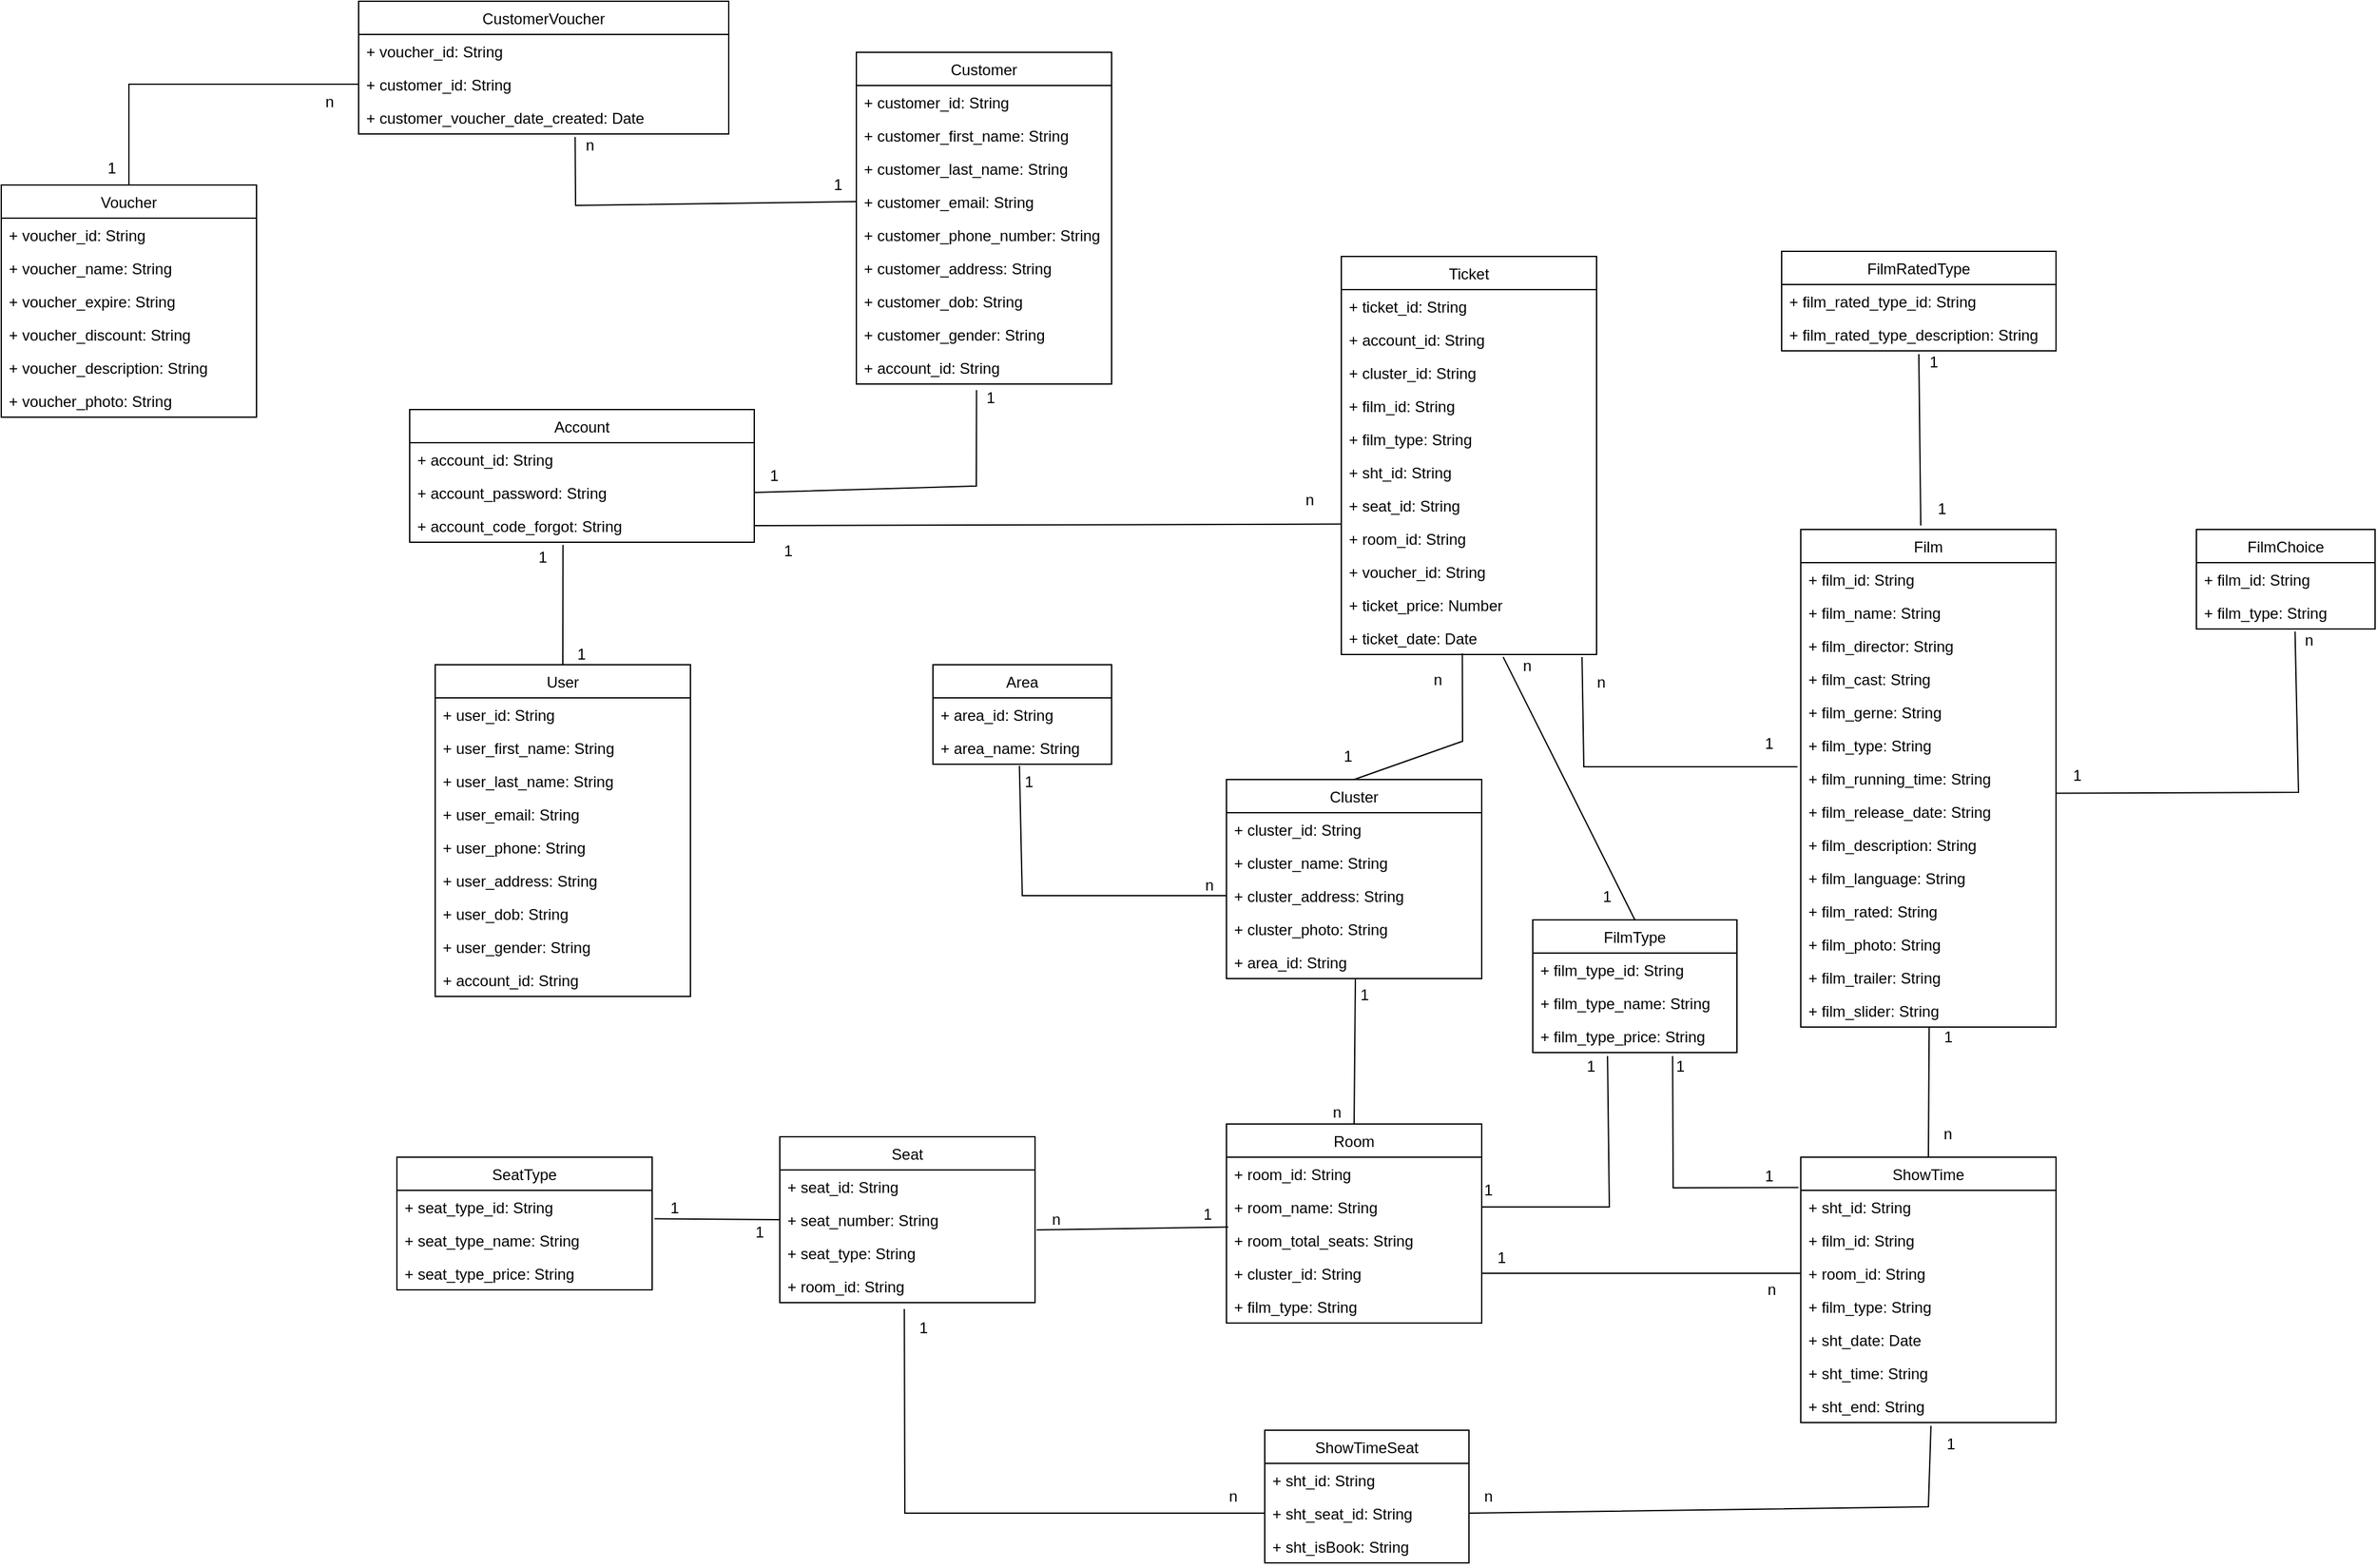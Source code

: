 <mxfile version="20.8.16" type="device"><diagram name="Page-1" id="2jisl6crabwNbOI_aRqQ"><mxGraphModel dx="2390" dy="1432" grid="1" gridSize="10" guides="1" tooltips="1" connect="1" arrows="1" fold="1" page="1" pageScale="1" pageWidth="850" pageHeight="1100" math="0" shadow="0"><root><mxCell id="0"/><mxCell id="1" parent="0"/><mxCell id="4QYPWQHi6c_N7egS9JCv-14" value="Account" style="swimlane;fontStyle=0;childLayout=stackLayout;horizontal=1;startSize=26;fillColor=none;horizontalStack=0;resizeParent=1;resizeParentMax=0;resizeLast=0;collapsible=1;marginBottom=0;" parent="1" vertex="1"><mxGeometry x="-660" y="220" width="270" height="104" as="geometry"/></mxCell><mxCell id="4QYPWQHi6c_N7egS9JCv-15" value="+ account_id: String" style="text;strokeColor=none;fillColor=none;align=left;verticalAlign=top;spacingLeft=4;spacingRight=4;overflow=hidden;rotatable=0;points=[[0,0.5],[1,0.5]];portConstraint=eastwest;" parent="4QYPWQHi6c_N7egS9JCv-14" vertex="1"><mxGeometry y="26" width="270" height="26" as="geometry"/></mxCell><mxCell id="4QYPWQHi6c_N7egS9JCv-16" value="+ account_password: String" style="text;strokeColor=none;fillColor=none;align=left;verticalAlign=top;spacingLeft=4;spacingRight=4;overflow=hidden;rotatable=0;points=[[0,0.5],[1,0.5]];portConstraint=eastwest;" parent="4QYPWQHi6c_N7egS9JCv-14" vertex="1"><mxGeometry y="52" width="270" height="26" as="geometry"/></mxCell><mxCell id="4QYPWQHi6c_N7egS9JCv-17" value="+ account_code_forgot: String" style="text;strokeColor=none;fillColor=none;align=left;verticalAlign=top;spacingLeft=4;spacingRight=4;overflow=hidden;rotatable=0;points=[[0,0.5],[1,0.5]];portConstraint=eastwest;" parent="4QYPWQHi6c_N7egS9JCv-14" vertex="1"><mxGeometry y="78" width="270" height="26" as="geometry"/></mxCell><mxCell id="4QYPWQHi6c_N7egS9JCv-19" value="Area" style="swimlane;fontStyle=0;childLayout=stackLayout;horizontal=1;startSize=26;fillColor=none;horizontalStack=0;resizeParent=1;resizeParentMax=0;resizeLast=0;collapsible=1;marginBottom=0;" parent="1" vertex="1"><mxGeometry x="-250" y="420" width="140" height="78" as="geometry"/></mxCell><mxCell id="4QYPWQHi6c_N7egS9JCv-20" value="+ area_id: String" style="text;strokeColor=none;fillColor=none;align=left;verticalAlign=top;spacingLeft=4;spacingRight=4;overflow=hidden;rotatable=0;points=[[0,0.5],[1,0.5]];portConstraint=eastwest;" parent="4QYPWQHi6c_N7egS9JCv-19" vertex="1"><mxGeometry y="26" width="140" height="26" as="geometry"/></mxCell><mxCell id="4QYPWQHi6c_N7egS9JCv-21" value="+ area_name: String" style="text;strokeColor=none;fillColor=none;align=left;verticalAlign=top;spacingLeft=4;spacingRight=4;overflow=hidden;rotatable=0;points=[[0,0.5],[1,0.5]];portConstraint=eastwest;" parent="4QYPWQHi6c_N7egS9JCv-19" vertex="1"><mxGeometry y="52" width="140" height="26" as="geometry"/></mxCell><mxCell id="4QYPWQHi6c_N7egS9JCv-23" value="Cluster" style="swimlane;fontStyle=0;childLayout=stackLayout;horizontal=1;startSize=26;fillColor=none;horizontalStack=0;resizeParent=1;resizeParentMax=0;resizeLast=0;collapsible=1;marginBottom=0;" parent="1" vertex="1"><mxGeometry x="-20" y="510" width="200" height="156" as="geometry"/></mxCell><mxCell id="4QYPWQHi6c_N7egS9JCv-24" value="+ cluster_id: String" style="text;strokeColor=none;fillColor=none;align=left;verticalAlign=top;spacingLeft=4;spacingRight=4;overflow=hidden;rotatable=0;points=[[0,0.5],[1,0.5]];portConstraint=eastwest;" parent="4QYPWQHi6c_N7egS9JCv-23" vertex="1"><mxGeometry y="26" width="200" height="26" as="geometry"/></mxCell><mxCell id="4QYPWQHi6c_N7egS9JCv-25" value="+ cluster_name: String" style="text;strokeColor=none;fillColor=none;align=left;verticalAlign=top;spacingLeft=4;spacingRight=4;overflow=hidden;rotatable=0;points=[[0,0.5],[1,0.5]];portConstraint=eastwest;" parent="4QYPWQHi6c_N7egS9JCv-23" vertex="1"><mxGeometry y="52" width="200" height="26" as="geometry"/></mxCell><mxCell id="4QYPWQHi6c_N7egS9JCv-26" value="+ cluster_address: String" style="text;strokeColor=none;fillColor=none;align=left;verticalAlign=top;spacingLeft=4;spacingRight=4;overflow=hidden;rotatable=0;points=[[0,0.5],[1,0.5]];portConstraint=eastwest;" parent="4QYPWQHi6c_N7egS9JCv-23" vertex="1"><mxGeometry y="78" width="200" height="26" as="geometry"/></mxCell><mxCell id="4QYPWQHi6c_N7egS9JCv-27" value="+ cluster_photo: String" style="text;strokeColor=none;fillColor=none;align=left;verticalAlign=top;spacingLeft=4;spacingRight=4;overflow=hidden;rotatable=0;points=[[0,0.5],[1,0.5]];portConstraint=eastwest;" parent="4QYPWQHi6c_N7egS9JCv-23" vertex="1"><mxGeometry y="104" width="200" height="26" as="geometry"/></mxCell><mxCell id="4QYPWQHi6c_N7egS9JCv-28" value="+ area_id: String" style="text;strokeColor=none;fillColor=none;align=left;verticalAlign=top;spacingLeft=4;spacingRight=4;overflow=hidden;rotatable=0;points=[[0,0.5],[1,0.5]];portConstraint=eastwest;" parent="4QYPWQHi6c_N7egS9JCv-23" vertex="1"><mxGeometry y="130" width="200" height="26" as="geometry"/></mxCell><mxCell id="4QYPWQHi6c_N7egS9JCv-29" value="" style="endArrow=none;html=1;rounded=0;exitX=0.484;exitY=1.046;exitDx=0;exitDy=0;exitPerimeter=0;entryX=0;entryY=0.5;entryDx=0;entryDy=0;" parent="1" source="4QYPWQHi6c_N7egS9JCv-21" target="4QYPWQHi6c_N7egS9JCv-26" edge="1"><mxGeometry relative="1" as="geometry"><mxPoint x="-200" y="570" as="sourcePoint"/><mxPoint x="-40" y="570" as="targetPoint"/><Array as="points"><mxPoint x="-180" y="601"/></Array></mxGeometry></mxCell><mxCell id="4QYPWQHi6c_N7egS9JCv-30" value="1" style="resizable=0;html=1;align=left;verticalAlign=bottom;" parent="4QYPWQHi6c_N7egS9JCv-29" connectable="0" vertex="1"><mxGeometry x="-1" relative="1" as="geometry"><mxPoint x="2" y="21" as="offset"/></mxGeometry></mxCell><mxCell id="4QYPWQHi6c_N7egS9JCv-31" value="n" style="resizable=0;html=1;align=right;verticalAlign=bottom;" parent="4QYPWQHi6c_N7egS9JCv-29" connectable="0" vertex="1"><mxGeometry x="1" relative="1" as="geometry"><mxPoint x="-10" as="offset"/></mxGeometry></mxCell><mxCell id="4QYPWQHi6c_N7egS9JCv-32" value="Customer" style="swimlane;fontStyle=0;childLayout=stackLayout;horizontal=1;startSize=26;fillColor=none;horizontalStack=0;resizeParent=1;resizeParentMax=0;resizeLast=0;collapsible=1;marginBottom=0;" parent="1" vertex="1"><mxGeometry x="-310" y="-60" width="200" height="260" as="geometry"/></mxCell><mxCell id="4QYPWQHi6c_N7egS9JCv-33" value="+ customer_id: String" style="text;strokeColor=none;fillColor=none;align=left;verticalAlign=top;spacingLeft=4;spacingRight=4;overflow=hidden;rotatable=0;points=[[0,0.5],[1,0.5]];portConstraint=eastwest;" parent="4QYPWQHi6c_N7egS9JCv-32" vertex="1"><mxGeometry y="26" width="200" height="26" as="geometry"/></mxCell><mxCell id="4QYPWQHi6c_N7egS9JCv-34" value="+ customer_first_name: String" style="text;strokeColor=none;fillColor=none;align=left;verticalAlign=top;spacingLeft=4;spacingRight=4;overflow=hidden;rotatable=0;points=[[0,0.5],[1,0.5]];portConstraint=eastwest;" parent="4QYPWQHi6c_N7egS9JCv-32" vertex="1"><mxGeometry y="52" width="200" height="26" as="geometry"/></mxCell><mxCell id="4QYPWQHi6c_N7egS9JCv-35" value="+ customer_last_name: String" style="text;strokeColor=none;fillColor=none;align=left;verticalAlign=top;spacingLeft=4;spacingRight=4;overflow=hidden;rotatable=0;points=[[0,0.5],[1,0.5]];portConstraint=eastwest;" parent="4QYPWQHi6c_N7egS9JCv-32" vertex="1"><mxGeometry y="78" width="200" height="26" as="geometry"/></mxCell><mxCell id="4QYPWQHi6c_N7egS9JCv-36" value="+ customer_email: String" style="text;strokeColor=none;fillColor=none;align=left;verticalAlign=top;spacingLeft=4;spacingRight=4;overflow=hidden;rotatable=0;points=[[0,0.5],[1,0.5]];portConstraint=eastwest;" parent="4QYPWQHi6c_N7egS9JCv-32" vertex="1"><mxGeometry y="104" width="200" height="26" as="geometry"/></mxCell><mxCell id="4QYPWQHi6c_N7egS9JCv-38" value="+ customer_phone_number: String" style="text;strokeColor=none;fillColor=none;align=left;verticalAlign=top;spacingLeft=4;spacingRight=4;overflow=hidden;rotatable=0;points=[[0,0.5],[1,0.5]];portConstraint=eastwest;" parent="4QYPWQHi6c_N7egS9JCv-32" vertex="1"><mxGeometry y="130" width="200" height="26" as="geometry"/></mxCell><mxCell id="4QYPWQHi6c_N7egS9JCv-37" value="+ customer_address: String" style="text;strokeColor=none;fillColor=none;align=left;verticalAlign=top;spacingLeft=4;spacingRight=4;overflow=hidden;rotatable=0;points=[[0,0.5],[1,0.5]];portConstraint=eastwest;" parent="4QYPWQHi6c_N7egS9JCv-32" vertex="1"><mxGeometry y="156" width="200" height="26" as="geometry"/></mxCell><mxCell id="4QYPWQHi6c_N7egS9JCv-40" value="+ customer_dob: String" style="text;strokeColor=none;fillColor=none;align=left;verticalAlign=top;spacingLeft=4;spacingRight=4;overflow=hidden;rotatable=0;points=[[0,0.5],[1,0.5]];portConstraint=eastwest;" parent="4QYPWQHi6c_N7egS9JCv-32" vertex="1"><mxGeometry y="182" width="200" height="26" as="geometry"/></mxCell><mxCell id="4QYPWQHi6c_N7egS9JCv-39" value="+ customer_gender: String" style="text;strokeColor=none;fillColor=none;align=left;verticalAlign=top;spacingLeft=4;spacingRight=4;overflow=hidden;rotatable=0;points=[[0,0.5],[1,0.5]];portConstraint=eastwest;" parent="4QYPWQHi6c_N7egS9JCv-32" vertex="1"><mxGeometry y="208" width="200" height="26" as="geometry"/></mxCell><mxCell id="4QYPWQHi6c_N7egS9JCv-41" value="+ account_id: String" style="text;strokeColor=none;fillColor=none;align=left;verticalAlign=top;spacingLeft=4;spacingRight=4;overflow=hidden;rotatable=0;points=[[0,0.5],[1,0.5]];portConstraint=eastwest;" parent="4QYPWQHi6c_N7egS9JCv-32" vertex="1"><mxGeometry y="234" width="200" height="26" as="geometry"/></mxCell><mxCell id="4QYPWQHi6c_N7egS9JCv-42" value="" style="endArrow=none;html=1;rounded=0;exitX=0.471;exitY=1.185;exitDx=0;exitDy=0;exitPerimeter=0;entryX=1;entryY=0.5;entryDx=0;entryDy=0;" parent="1" source="4QYPWQHi6c_N7egS9JCv-41" target="4QYPWQHi6c_N7egS9JCv-16" edge="1"><mxGeometry relative="1" as="geometry"><mxPoint x="-210" y="260" as="sourcePoint"/><mxPoint x="-390" y="280" as="targetPoint"/><Array as="points"><mxPoint x="-216" y="280"/></Array></mxGeometry></mxCell><mxCell id="4QYPWQHi6c_N7egS9JCv-43" value="1" style="resizable=0;html=1;align=left;verticalAlign=bottom;" parent="4QYPWQHi6c_N7egS9JCv-42" connectable="0" vertex="1"><mxGeometry x="-1" relative="1" as="geometry"><mxPoint x="6" y="15" as="offset"/></mxGeometry></mxCell><mxCell id="4QYPWQHi6c_N7egS9JCv-44" value="1" style="resizable=0;html=1;align=right;verticalAlign=bottom;" parent="4QYPWQHi6c_N7egS9JCv-42" connectable="0" vertex="1"><mxGeometry x="1" relative="1" as="geometry"><mxPoint x="20" y="-5" as="offset"/></mxGeometry></mxCell><mxCell id="4QYPWQHi6c_N7egS9JCv-45" value="CustomerVoucher" style="swimlane;fontStyle=0;childLayout=stackLayout;horizontal=1;startSize=26;fillColor=none;horizontalStack=0;resizeParent=1;resizeParentMax=0;resizeLast=0;collapsible=1;marginBottom=0;" parent="1" vertex="1"><mxGeometry x="-700" y="-100" width="290" height="104" as="geometry"/></mxCell><mxCell id="4QYPWQHi6c_N7egS9JCv-46" value="+ voucher_id: String" style="text;strokeColor=none;fillColor=none;align=left;verticalAlign=top;spacingLeft=4;spacingRight=4;overflow=hidden;rotatable=0;points=[[0,0.5],[1,0.5]];portConstraint=eastwest;" parent="4QYPWQHi6c_N7egS9JCv-45" vertex="1"><mxGeometry y="26" width="290" height="26" as="geometry"/></mxCell><mxCell id="4QYPWQHi6c_N7egS9JCv-47" value="+ customer_id: String" style="text;strokeColor=none;fillColor=none;align=left;verticalAlign=top;spacingLeft=4;spacingRight=4;overflow=hidden;rotatable=0;points=[[0,0.5],[1,0.5]];portConstraint=eastwest;" parent="4QYPWQHi6c_N7egS9JCv-45" vertex="1"><mxGeometry y="52" width="290" height="26" as="geometry"/></mxCell><mxCell id="4QYPWQHi6c_N7egS9JCv-48" value="+ customer_voucher_date_created: Date" style="text;strokeColor=none;fillColor=none;align=left;verticalAlign=top;spacingLeft=4;spacingRight=4;overflow=hidden;rotatable=0;points=[[0,0.5],[1,0.5]];portConstraint=eastwest;" parent="4QYPWQHi6c_N7egS9JCv-45" vertex="1"><mxGeometry y="78" width="290" height="26" as="geometry"/></mxCell><mxCell id="4QYPWQHi6c_N7egS9JCv-55" value="" style="endArrow=none;html=1;rounded=0;exitX=0.585;exitY=1.092;exitDx=0;exitDy=0;entryX=0;entryY=0.5;entryDx=0;entryDy=0;exitPerimeter=0;" parent="1" source="4QYPWQHi6c_N7egS9JCv-48" target="4QYPWQHi6c_N7egS9JCv-36" edge="1"><mxGeometry relative="1" as="geometry"><mxPoint x="-205.8" y="214.81" as="sourcePoint"/><mxPoint x="-30" y="285" as="targetPoint"/><Array as="points"><mxPoint x="-530" y="60"/></Array></mxGeometry></mxCell><mxCell id="4QYPWQHi6c_N7egS9JCv-56" value="n" style="resizable=0;html=1;align=left;verticalAlign=bottom;" parent="4QYPWQHi6c_N7egS9JCv-55" connectable="0" vertex="1"><mxGeometry x="-1" relative="1" as="geometry"><mxPoint x="6" y="15" as="offset"/></mxGeometry></mxCell><mxCell id="4QYPWQHi6c_N7egS9JCv-57" value="1" style="resizable=0;html=1;align=right;verticalAlign=bottom;" parent="4QYPWQHi6c_N7egS9JCv-55" connectable="0" vertex="1"><mxGeometry x="1" relative="1" as="geometry"><mxPoint x="-10" y="-5" as="offset"/></mxGeometry></mxCell><mxCell id="4QYPWQHi6c_N7egS9JCv-58" value="Film" style="swimlane;fontStyle=0;childLayout=stackLayout;horizontal=1;startSize=26;fillColor=none;horizontalStack=0;resizeParent=1;resizeParentMax=0;resizeLast=0;collapsible=1;marginBottom=0;" parent="1" vertex="1"><mxGeometry x="430" y="314" width="200" height="390" as="geometry"/></mxCell><mxCell id="4QYPWQHi6c_N7egS9JCv-59" value="+ film_id: String" style="text;strokeColor=none;fillColor=none;align=left;verticalAlign=top;spacingLeft=4;spacingRight=4;overflow=hidden;rotatable=0;points=[[0,0.5],[1,0.5]];portConstraint=eastwest;" parent="4QYPWQHi6c_N7egS9JCv-58" vertex="1"><mxGeometry y="26" width="200" height="26" as="geometry"/></mxCell><mxCell id="4QYPWQHi6c_N7egS9JCv-60" value="+ film_name: String" style="text;strokeColor=none;fillColor=none;align=left;verticalAlign=top;spacingLeft=4;spacingRight=4;overflow=hidden;rotatable=0;points=[[0,0.5],[1,0.5]];portConstraint=eastwest;" parent="4QYPWQHi6c_N7egS9JCv-58" vertex="1"><mxGeometry y="52" width="200" height="26" as="geometry"/></mxCell><mxCell id="4QYPWQHi6c_N7egS9JCv-61" value="+ film_director: String" style="text;strokeColor=none;fillColor=none;align=left;verticalAlign=top;spacingLeft=4;spacingRight=4;overflow=hidden;rotatable=0;points=[[0,0.5],[1,0.5]];portConstraint=eastwest;" parent="4QYPWQHi6c_N7egS9JCv-58" vertex="1"><mxGeometry y="78" width="200" height="26" as="geometry"/></mxCell><mxCell id="4QYPWQHi6c_N7egS9JCv-62" value="+ film_cast: String" style="text;strokeColor=none;fillColor=none;align=left;verticalAlign=top;spacingLeft=4;spacingRight=4;overflow=hidden;rotatable=0;points=[[0,0.5],[1,0.5]];portConstraint=eastwest;" parent="4QYPWQHi6c_N7egS9JCv-58" vertex="1"><mxGeometry y="104" width="200" height="26" as="geometry"/></mxCell><mxCell id="4QYPWQHi6c_N7egS9JCv-63" value="+ film_gerne: String" style="text;strokeColor=none;fillColor=none;align=left;verticalAlign=top;spacingLeft=4;spacingRight=4;overflow=hidden;rotatable=0;points=[[0,0.5],[1,0.5]];portConstraint=eastwest;" parent="4QYPWQHi6c_N7egS9JCv-58" vertex="1"><mxGeometry y="130" width="200" height="26" as="geometry"/></mxCell><mxCell id="4QYPWQHi6c_N7egS9JCv-64" value="+ film_type: String" style="text;strokeColor=none;fillColor=none;align=left;verticalAlign=top;spacingLeft=4;spacingRight=4;overflow=hidden;rotatable=0;points=[[0,0.5],[1,0.5]];portConstraint=eastwest;" parent="4QYPWQHi6c_N7egS9JCv-58" vertex="1"><mxGeometry y="156" width="200" height="26" as="geometry"/></mxCell><mxCell id="4QYPWQHi6c_N7egS9JCv-65" value="+ film_running_time: String" style="text;strokeColor=none;fillColor=none;align=left;verticalAlign=top;spacingLeft=4;spacingRight=4;overflow=hidden;rotatable=0;points=[[0,0.5],[1,0.5]];portConstraint=eastwest;" parent="4QYPWQHi6c_N7egS9JCv-58" vertex="1"><mxGeometry y="182" width="200" height="26" as="geometry"/></mxCell><mxCell id="4QYPWQHi6c_N7egS9JCv-66" value="+ film_release_date: String" style="text;strokeColor=none;fillColor=none;align=left;verticalAlign=top;spacingLeft=4;spacingRight=4;overflow=hidden;rotatable=0;points=[[0,0.5],[1,0.5]];portConstraint=eastwest;" parent="4QYPWQHi6c_N7egS9JCv-58" vertex="1"><mxGeometry y="208" width="200" height="26" as="geometry"/></mxCell><mxCell id="4QYPWQHi6c_N7egS9JCv-67" value="+ film_description: String" style="text;strokeColor=none;fillColor=none;align=left;verticalAlign=top;spacingLeft=4;spacingRight=4;overflow=hidden;rotatable=0;points=[[0,0.5],[1,0.5]];portConstraint=eastwest;" parent="4QYPWQHi6c_N7egS9JCv-58" vertex="1"><mxGeometry y="234" width="200" height="26" as="geometry"/></mxCell><mxCell id="4QYPWQHi6c_N7egS9JCv-68" value="+ film_language: String" style="text;strokeColor=none;fillColor=none;align=left;verticalAlign=top;spacingLeft=4;spacingRight=4;overflow=hidden;rotatable=0;points=[[0,0.5],[1,0.5]];portConstraint=eastwest;" parent="4QYPWQHi6c_N7egS9JCv-58" vertex="1"><mxGeometry y="260" width="200" height="26" as="geometry"/></mxCell><mxCell id="4QYPWQHi6c_N7egS9JCv-80" value="+ film_rated: String" style="text;strokeColor=none;fillColor=none;align=left;verticalAlign=top;spacingLeft=4;spacingRight=4;overflow=hidden;rotatable=0;points=[[0,0.5],[1,0.5]];portConstraint=eastwest;" parent="4QYPWQHi6c_N7egS9JCv-58" vertex="1"><mxGeometry y="286" width="200" height="26" as="geometry"/></mxCell><mxCell id="4QYPWQHi6c_N7egS9JCv-81" value="+ film_photo: String" style="text;strokeColor=none;fillColor=none;align=left;verticalAlign=top;spacingLeft=4;spacingRight=4;overflow=hidden;rotatable=0;points=[[0,0.5],[1,0.5]];portConstraint=eastwest;" parent="4QYPWQHi6c_N7egS9JCv-58" vertex="1"><mxGeometry y="312" width="200" height="26" as="geometry"/></mxCell><mxCell id="4QYPWQHi6c_N7egS9JCv-82" value="+ film_trailer: String" style="text;strokeColor=none;fillColor=none;align=left;verticalAlign=top;spacingLeft=4;spacingRight=4;overflow=hidden;rotatable=0;points=[[0,0.5],[1,0.5]];portConstraint=eastwest;" parent="4QYPWQHi6c_N7egS9JCv-58" vertex="1"><mxGeometry y="338" width="200" height="26" as="geometry"/></mxCell><mxCell id="4QYPWQHi6c_N7egS9JCv-83" value="+ film_slider: String" style="text;strokeColor=none;fillColor=none;align=left;verticalAlign=top;spacingLeft=4;spacingRight=4;overflow=hidden;rotatable=0;points=[[0,0.5],[1,0.5]];portConstraint=eastwest;" parent="4QYPWQHi6c_N7egS9JCv-58" vertex="1"><mxGeometry y="364" width="200" height="26" as="geometry"/></mxCell><mxCell id="4QYPWQHi6c_N7egS9JCv-84" value="FilmChoice" style="swimlane;fontStyle=0;childLayout=stackLayout;horizontal=1;startSize=26;fillColor=none;horizontalStack=0;resizeParent=1;resizeParentMax=0;resizeLast=0;collapsible=1;marginBottom=0;" parent="1" vertex="1"><mxGeometry x="740" y="314" width="140" height="78" as="geometry"/></mxCell><mxCell id="4QYPWQHi6c_N7egS9JCv-85" value="+ film_id: String" style="text;strokeColor=none;fillColor=none;align=left;verticalAlign=top;spacingLeft=4;spacingRight=4;overflow=hidden;rotatable=0;points=[[0,0.5],[1,0.5]];portConstraint=eastwest;" parent="4QYPWQHi6c_N7egS9JCv-84" vertex="1"><mxGeometry y="26" width="140" height="26" as="geometry"/></mxCell><mxCell id="4QYPWQHi6c_N7egS9JCv-86" value="+ film_type: String" style="text;strokeColor=none;fillColor=none;align=left;verticalAlign=top;spacingLeft=4;spacingRight=4;overflow=hidden;rotatable=0;points=[[0,0.5],[1,0.5]];portConstraint=eastwest;" parent="4QYPWQHi6c_N7egS9JCv-84" vertex="1"><mxGeometry y="52" width="140" height="26" as="geometry"/></mxCell><mxCell id="4QYPWQHi6c_N7egS9JCv-88" value="" style="endArrow=none;html=1;rounded=0;exitX=0.552;exitY=1.077;exitDx=0;exitDy=0;exitPerimeter=0;entryX=0.999;entryY=0.954;entryDx=0;entryDy=0;entryPerimeter=0;" parent="1" source="4QYPWQHi6c_N7egS9JCv-86" target="4QYPWQHi6c_N7egS9JCv-65" edge="1"><mxGeometry relative="1" as="geometry"><mxPoint x="-205.8" y="214.81" as="sourcePoint"/><mxPoint x="-30" y="285" as="targetPoint"/><Array as="points"><mxPoint x="820" y="520"/></Array></mxGeometry></mxCell><mxCell id="4QYPWQHi6c_N7egS9JCv-89" value="n" style="resizable=0;html=1;align=left;verticalAlign=bottom;" parent="4QYPWQHi6c_N7egS9JCv-88" connectable="0" vertex="1"><mxGeometry x="-1" relative="1" as="geometry"><mxPoint x="6" y="15" as="offset"/></mxGeometry></mxCell><mxCell id="4QYPWQHi6c_N7egS9JCv-90" value="1" style="resizable=0;html=1;align=right;verticalAlign=bottom;" parent="4QYPWQHi6c_N7egS9JCv-88" connectable="0" vertex="1"><mxGeometry x="1" relative="1" as="geometry"><mxPoint x="20" y="-5" as="offset"/></mxGeometry></mxCell><mxCell id="4QYPWQHi6c_N7egS9JCv-91" value="FilmType" style="swimlane;fontStyle=0;childLayout=stackLayout;horizontal=1;startSize=26;fillColor=none;horizontalStack=0;resizeParent=1;resizeParentMax=0;resizeLast=0;collapsible=1;marginBottom=0;" parent="1" vertex="1"><mxGeometry x="220" y="620" width="160" height="104" as="geometry"/></mxCell><mxCell id="4QYPWQHi6c_N7egS9JCv-92" value="+ film_type_id: String" style="text;strokeColor=none;fillColor=none;align=left;verticalAlign=top;spacingLeft=4;spacingRight=4;overflow=hidden;rotatable=0;points=[[0,0.5],[1,0.5]];portConstraint=eastwest;" parent="4QYPWQHi6c_N7egS9JCv-91" vertex="1"><mxGeometry y="26" width="160" height="26" as="geometry"/></mxCell><mxCell id="4QYPWQHi6c_N7egS9JCv-93" value="+ film_type_name: String" style="text;strokeColor=none;fillColor=none;align=left;verticalAlign=top;spacingLeft=4;spacingRight=4;overflow=hidden;rotatable=0;points=[[0,0.5],[1,0.5]];portConstraint=eastwest;" parent="4QYPWQHi6c_N7egS9JCv-91" vertex="1"><mxGeometry y="52" width="160" height="26" as="geometry"/></mxCell><mxCell id="4QYPWQHi6c_N7egS9JCv-94" value="+ film_type_price: String" style="text;strokeColor=none;fillColor=none;align=left;verticalAlign=top;spacingLeft=4;spacingRight=4;overflow=hidden;rotatable=0;points=[[0,0.5],[1,0.5]];portConstraint=eastwest;" parent="4QYPWQHi6c_N7egS9JCv-91" vertex="1"><mxGeometry y="78" width="160" height="26" as="geometry"/></mxCell><mxCell id="4QYPWQHi6c_N7egS9JCv-98" value="Room" style="swimlane;fontStyle=0;childLayout=stackLayout;horizontal=1;startSize=26;fillColor=none;horizontalStack=0;resizeParent=1;resizeParentMax=0;resizeLast=0;collapsible=1;marginBottom=0;" parent="1" vertex="1"><mxGeometry x="-20" y="780" width="200" height="156" as="geometry"/></mxCell><mxCell id="4QYPWQHi6c_N7egS9JCv-99" value="+ room_id: String" style="text;strokeColor=none;fillColor=none;align=left;verticalAlign=top;spacingLeft=4;spacingRight=4;overflow=hidden;rotatable=0;points=[[0,0.5],[1,0.5]];portConstraint=eastwest;" parent="4QYPWQHi6c_N7egS9JCv-98" vertex="1"><mxGeometry y="26" width="200" height="26" as="geometry"/></mxCell><mxCell id="4QYPWQHi6c_N7egS9JCv-100" value="+ room_name: String" style="text;strokeColor=none;fillColor=none;align=left;verticalAlign=top;spacingLeft=4;spacingRight=4;overflow=hidden;rotatable=0;points=[[0,0.5],[1,0.5]];portConstraint=eastwest;" parent="4QYPWQHi6c_N7egS9JCv-98" vertex="1"><mxGeometry y="52" width="200" height="26" as="geometry"/></mxCell><mxCell id="4QYPWQHi6c_N7egS9JCv-101" value="+ room_total_seats: String" style="text;strokeColor=none;fillColor=none;align=left;verticalAlign=top;spacingLeft=4;spacingRight=4;overflow=hidden;rotatable=0;points=[[0,0.5],[1,0.5]];portConstraint=eastwest;" parent="4QYPWQHi6c_N7egS9JCv-98" vertex="1"><mxGeometry y="78" width="200" height="26" as="geometry"/></mxCell><mxCell id="4QYPWQHi6c_N7egS9JCv-102" value="+ cluster_id: String" style="text;strokeColor=none;fillColor=none;align=left;verticalAlign=top;spacingLeft=4;spacingRight=4;overflow=hidden;rotatable=0;points=[[0,0.5],[1,0.5]];portConstraint=eastwest;" parent="4QYPWQHi6c_N7egS9JCv-98" vertex="1"><mxGeometry y="104" width="200" height="26" as="geometry"/></mxCell><mxCell id="4QYPWQHi6c_N7egS9JCv-103" value="+ film_type: String" style="text;strokeColor=none;fillColor=none;align=left;verticalAlign=top;spacingLeft=4;spacingRight=4;overflow=hidden;rotatable=0;points=[[0,0.5],[1,0.5]];portConstraint=eastwest;" parent="4QYPWQHi6c_N7egS9JCv-98" vertex="1"><mxGeometry y="130" width="200" height="26" as="geometry"/></mxCell><mxCell id="4QYPWQHi6c_N7egS9JCv-104" value="" style="endArrow=none;html=1;rounded=0;exitX=1;exitY=0.5;exitDx=0;exitDy=0;entryX=0.366;entryY=1.104;entryDx=0;entryDy=0;entryPerimeter=0;" parent="1" source="4QYPWQHi6c_N7egS9JCv-100" target="4QYPWQHi6c_N7egS9JCv-94" edge="1"><mxGeometry relative="1" as="geometry"><mxPoint x="-172.24" y="509.196" as="sourcePoint"/><mxPoint x="-10" y="611" as="targetPoint"/><Array as="points"><mxPoint x="280" y="845"/></Array></mxGeometry></mxCell><mxCell id="4QYPWQHi6c_N7egS9JCv-105" value="1" style="resizable=0;html=1;align=left;verticalAlign=bottom;" parent="4QYPWQHi6c_N7egS9JCv-104" connectable="0" vertex="1"><mxGeometry x="-1" relative="1" as="geometry"><mxPoint y="-5" as="offset"/></mxGeometry></mxCell><mxCell id="4QYPWQHi6c_N7egS9JCv-106" value="1" style="resizable=0;html=1;align=right;verticalAlign=bottom;" parent="4QYPWQHi6c_N7egS9JCv-104" connectable="0" vertex="1"><mxGeometry x="1" relative="1" as="geometry"><mxPoint x="-9" y="17" as="offset"/></mxGeometry></mxCell><mxCell id="4QYPWQHi6c_N7egS9JCv-107" value="" style="endArrow=none;html=1;rounded=0;exitX=0.505;exitY=1.015;exitDx=0;exitDy=0;entryX=0.5;entryY=0;entryDx=0;entryDy=0;exitPerimeter=0;" parent="1" source="4QYPWQHi6c_N7egS9JCv-28" target="4QYPWQHi6c_N7egS9JCv-98" edge="1"><mxGeometry relative="1" as="geometry"><mxPoint x="200" y="881" as="sourcePoint"/><mxPoint x="310" y="881" as="targetPoint"/><Array as="points"/></mxGeometry></mxCell><mxCell id="4QYPWQHi6c_N7egS9JCv-108" value="1" style="resizable=0;html=1;align=left;verticalAlign=bottom;" parent="4QYPWQHi6c_N7egS9JCv-107" connectable="0" vertex="1"><mxGeometry x="-1" relative="1" as="geometry"><mxPoint x="2" y="21" as="offset"/></mxGeometry></mxCell><mxCell id="4QYPWQHi6c_N7egS9JCv-109" value="n" style="resizable=0;html=1;align=right;verticalAlign=bottom;" parent="4QYPWQHi6c_N7egS9JCv-107" connectable="0" vertex="1"><mxGeometry x="1" relative="1" as="geometry"><mxPoint x="-10" as="offset"/></mxGeometry></mxCell><mxCell id="4QYPWQHi6c_N7egS9JCv-110" value="Seat" style="swimlane;fontStyle=0;childLayout=stackLayout;horizontal=1;startSize=26;fillColor=none;horizontalStack=0;resizeParent=1;resizeParentMax=0;resizeLast=0;collapsible=1;marginBottom=0;" parent="1" vertex="1"><mxGeometry x="-370" y="790" width="200" height="130" as="geometry"/></mxCell><mxCell id="4QYPWQHi6c_N7egS9JCv-111" value="+ seat_id: String" style="text;strokeColor=none;fillColor=none;align=left;verticalAlign=top;spacingLeft=4;spacingRight=4;overflow=hidden;rotatable=0;points=[[0,0.5],[1,0.5]];portConstraint=eastwest;" parent="4QYPWQHi6c_N7egS9JCv-110" vertex="1"><mxGeometry y="26" width="200" height="26" as="geometry"/></mxCell><mxCell id="4QYPWQHi6c_N7egS9JCv-112" value="+ seat_number: String" style="text;strokeColor=none;fillColor=none;align=left;verticalAlign=top;spacingLeft=4;spacingRight=4;overflow=hidden;rotatable=0;points=[[0,0.5],[1,0.5]];portConstraint=eastwest;" parent="4QYPWQHi6c_N7egS9JCv-110" vertex="1"><mxGeometry y="52" width="200" height="26" as="geometry"/></mxCell><mxCell id="4QYPWQHi6c_N7egS9JCv-113" value="+ seat_type: String" style="text;strokeColor=none;fillColor=none;align=left;verticalAlign=top;spacingLeft=4;spacingRight=4;overflow=hidden;rotatable=0;points=[[0,0.5],[1,0.5]];portConstraint=eastwest;" parent="4QYPWQHi6c_N7egS9JCv-110" vertex="1"><mxGeometry y="78" width="200" height="26" as="geometry"/></mxCell><mxCell id="4QYPWQHi6c_N7egS9JCv-114" value="+ room_id: String" style="text;strokeColor=none;fillColor=none;align=left;verticalAlign=top;spacingLeft=4;spacingRight=4;overflow=hidden;rotatable=0;points=[[0,0.5],[1,0.5]];portConstraint=eastwest;" parent="4QYPWQHi6c_N7egS9JCv-110" vertex="1"><mxGeometry y="104" width="200" height="26" as="geometry"/></mxCell><mxCell id="4QYPWQHi6c_N7egS9JCv-116" value="" style="endArrow=none;html=1;rounded=0;exitX=0.007;exitY=0.104;exitDx=0;exitDy=0;entryX=1.006;entryY=0.808;entryDx=0;entryDy=0;exitPerimeter=0;entryPerimeter=0;" parent="1" source="4QYPWQHi6c_N7egS9JCv-101" target="4QYPWQHi6c_N7egS9JCv-112" edge="1"><mxGeometry relative="1" as="geometry"><mxPoint x="190" y="881" as="sourcePoint"/><mxPoint x="310" y="881" as="targetPoint"/><Array as="points"/></mxGeometry></mxCell><mxCell id="4QYPWQHi6c_N7egS9JCv-117" value="1" style="resizable=0;html=1;align=left;verticalAlign=bottom;" parent="4QYPWQHi6c_N7egS9JCv-116" connectable="0" vertex="1"><mxGeometry x="-1" relative="1" as="geometry"><mxPoint x="-21" y="-1" as="offset"/></mxGeometry></mxCell><mxCell id="4QYPWQHi6c_N7egS9JCv-118" value="n" style="resizable=0;html=1;align=right;verticalAlign=bottom;" parent="4QYPWQHi6c_N7egS9JCv-116" connectable="0" vertex="1"><mxGeometry x="1" relative="1" as="geometry"><mxPoint x="19" as="offset"/></mxGeometry></mxCell><mxCell id="4QYPWQHi6c_N7egS9JCv-119" value="SeatType" style="swimlane;fontStyle=0;childLayout=stackLayout;horizontal=1;startSize=26;fillColor=none;horizontalStack=0;resizeParent=1;resizeParentMax=0;resizeLast=0;collapsible=1;marginBottom=0;" parent="1" vertex="1"><mxGeometry x="-670" y="806" width="200" height="104" as="geometry"/></mxCell><mxCell id="4QYPWQHi6c_N7egS9JCv-120" value="+ seat_type_id: String" style="text;strokeColor=none;fillColor=none;align=left;verticalAlign=top;spacingLeft=4;spacingRight=4;overflow=hidden;rotatable=0;points=[[0,0.5],[1,0.5]];portConstraint=eastwest;" parent="4QYPWQHi6c_N7egS9JCv-119" vertex="1"><mxGeometry y="26" width="200" height="26" as="geometry"/></mxCell><mxCell id="4QYPWQHi6c_N7egS9JCv-121" value="+ seat_type_name: String" style="text;strokeColor=none;fillColor=none;align=left;verticalAlign=top;spacingLeft=4;spacingRight=4;overflow=hidden;rotatable=0;points=[[0,0.5],[1,0.5]];portConstraint=eastwest;" parent="4QYPWQHi6c_N7egS9JCv-119" vertex="1"><mxGeometry y="52" width="200" height="26" as="geometry"/></mxCell><mxCell id="4QYPWQHi6c_N7egS9JCv-122" value="+ seat_type_price: String" style="text;strokeColor=none;fillColor=none;align=left;verticalAlign=top;spacingLeft=4;spacingRight=4;overflow=hidden;rotatable=0;points=[[0,0.5],[1,0.5]];portConstraint=eastwest;" parent="4QYPWQHi6c_N7egS9JCv-119" vertex="1"><mxGeometry y="78" width="200" height="26" as="geometry"/></mxCell><mxCell id="4QYPWQHi6c_N7egS9JCv-132" value="ShowTime" style="swimlane;fontStyle=0;childLayout=stackLayout;horizontal=1;startSize=26;fillColor=none;horizontalStack=0;resizeParent=1;resizeParentMax=0;resizeLast=0;collapsible=1;marginBottom=0;" parent="1" vertex="1"><mxGeometry x="430" y="806" width="200" height="208" as="geometry"/></mxCell><mxCell id="4QYPWQHi6c_N7egS9JCv-133" value="+ sht_id: String" style="text;strokeColor=none;fillColor=none;align=left;verticalAlign=top;spacingLeft=4;spacingRight=4;overflow=hidden;rotatable=0;points=[[0,0.5],[1,0.5]];portConstraint=eastwest;" parent="4QYPWQHi6c_N7egS9JCv-132" vertex="1"><mxGeometry y="26" width="200" height="26" as="geometry"/></mxCell><mxCell id="4QYPWQHi6c_N7egS9JCv-134" value="+ film_id: String" style="text;strokeColor=none;fillColor=none;align=left;verticalAlign=top;spacingLeft=4;spacingRight=4;overflow=hidden;rotatable=0;points=[[0,0.5],[1,0.5]];portConstraint=eastwest;" parent="4QYPWQHi6c_N7egS9JCv-132" vertex="1"><mxGeometry y="52" width="200" height="26" as="geometry"/></mxCell><mxCell id="4QYPWQHi6c_N7egS9JCv-135" value="+ room_id: String" style="text;strokeColor=none;fillColor=none;align=left;verticalAlign=top;spacingLeft=4;spacingRight=4;overflow=hidden;rotatable=0;points=[[0,0.5],[1,0.5]];portConstraint=eastwest;" parent="4QYPWQHi6c_N7egS9JCv-132" vertex="1"><mxGeometry y="78" width="200" height="26" as="geometry"/></mxCell><mxCell id="4QYPWQHi6c_N7egS9JCv-136" value="+ film_type: String" style="text;strokeColor=none;fillColor=none;align=left;verticalAlign=top;spacingLeft=4;spacingRight=4;overflow=hidden;rotatable=0;points=[[0,0.5],[1,0.5]];portConstraint=eastwest;" parent="4QYPWQHi6c_N7egS9JCv-132" vertex="1"><mxGeometry y="104" width="200" height="26" as="geometry"/></mxCell><mxCell id="4QYPWQHi6c_N7egS9JCv-137" value="+ sht_date: Date" style="text;strokeColor=none;fillColor=none;align=left;verticalAlign=top;spacingLeft=4;spacingRight=4;overflow=hidden;rotatable=0;points=[[0,0.5],[1,0.5]];portConstraint=eastwest;" parent="4QYPWQHi6c_N7egS9JCv-132" vertex="1"><mxGeometry y="130" width="200" height="26" as="geometry"/></mxCell><mxCell id="4QYPWQHi6c_N7egS9JCv-138" value="+ sht_time: String" style="text;strokeColor=none;fillColor=none;align=left;verticalAlign=top;spacingLeft=4;spacingRight=4;overflow=hidden;rotatable=0;points=[[0,0.5],[1,0.5]];portConstraint=eastwest;" parent="4QYPWQHi6c_N7egS9JCv-132" vertex="1"><mxGeometry y="156" width="200" height="26" as="geometry"/></mxCell><mxCell id="4QYPWQHi6c_N7egS9JCv-153" value="+ sht_end: String" style="text;strokeColor=none;fillColor=none;align=left;verticalAlign=top;spacingLeft=4;spacingRight=4;overflow=hidden;rotatable=0;points=[[0,0.5],[1,0.5]];portConstraint=eastwest;" parent="4QYPWQHi6c_N7egS9JCv-132" vertex="1"><mxGeometry y="182" width="200" height="26" as="geometry"/></mxCell><mxCell id="4QYPWQHi6c_N7egS9JCv-154" value="" style="endArrow=none;html=1;rounded=0;exitX=0;exitY=0.5;exitDx=0;exitDy=0;entryX=1;entryY=0.5;entryDx=0;entryDy=0;" parent="1" source="4QYPWQHi6c_N7egS9JCv-135" target="4QYPWQHi6c_N7egS9JCv-102" edge="1"><mxGeometry relative="1" as="geometry"><mxPoint x="91.0" y="676.39" as="sourcePoint"/><mxPoint x="90.0" y="790" as="targetPoint"/><Array as="points"/></mxGeometry></mxCell><mxCell id="4QYPWQHi6c_N7egS9JCv-155" value="n" style="resizable=0;html=1;align=left;verticalAlign=bottom;" parent="4QYPWQHi6c_N7egS9JCv-154" connectable="0" vertex="1"><mxGeometry x="-1" relative="1" as="geometry"><mxPoint x="-28" y="21" as="offset"/></mxGeometry></mxCell><mxCell id="4QYPWQHi6c_N7egS9JCv-156" value="1" style="resizable=0;html=1;align=right;verticalAlign=bottom;" parent="4QYPWQHi6c_N7egS9JCv-154" connectable="0" vertex="1"><mxGeometry x="1" relative="1" as="geometry"><mxPoint x="19" y="-4" as="offset"/></mxGeometry></mxCell><mxCell id="4QYPWQHi6c_N7egS9JCv-157" value="" style="endArrow=none;html=1;rounded=0;exitX=0.5;exitY=0;exitDx=0;exitDy=0;entryX=0.503;entryY=1.017;entryDx=0;entryDy=0;entryPerimeter=0;" parent="1" source="4QYPWQHi6c_N7egS9JCv-132" target="4QYPWQHi6c_N7egS9JCv-83" edge="1"><mxGeometry relative="1" as="geometry"><mxPoint x="377.6" y="873.564" as="sourcePoint"/><mxPoint x="190.8" y="873.564" as="targetPoint"/><Array as="points"/></mxGeometry></mxCell><mxCell id="4QYPWQHi6c_N7egS9JCv-158" value="n" style="resizable=0;html=1;align=left;verticalAlign=bottom;" parent="4QYPWQHi6c_N7egS9JCv-157" connectable="0" vertex="1"><mxGeometry x="-1" relative="1" as="geometry"><mxPoint x="10" y="-10" as="offset"/></mxGeometry></mxCell><mxCell id="4QYPWQHi6c_N7egS9JCv-159" value="1" style="resizable=0;html=1;align=right;verticalAlign=bottom;" parent="4QYPWQHi6c_N7egS9JCv-157" connectable="0" vertex="1"><mxGeometry x="1" relative="1" as="geometry"><mxPoint x="19" y="16" as="offset"/></mxGeometry></mxCell><mxCell id="4QYPWQHi6c_N7egS9JCv-160" value="" style="endArrow=none;html=1;rounded=0;exitX=-0.009;exitY=0.114;exitDx=0;exitDy=0;entryX=0.685;entryY=1.104;entryDx=0;entryDy=0;exitPerimeter=0;entryPerimeter=0;" parent="1" source="4QYPWQHi6c_N7egS9JCv-132" target="4QYPWQHi6c_N7egS9JCv-94" edge="1"><mxGeometry relative="1" as="geometry"><mxPoint x="88.6" y="947.326" as="sourcePoint"/><mxPoint x="90.0" y="1090" as="targetPoint"/><Array as="points"><mxPoint x="330" y="830"/></Array></mxGeometry></mxCell><mxCell id="4QYPWQHi6c_N7egS9JCv-161" value="1" style="resizable=0;html=1;align=left;verticalAlign=bottom;" parent="4QYPWQHi6c_N7egS9JCv-160" connectable="0" vertex="1"><mxGeometry x="-1" relative="1" as="geometry"><mxPoint x="-28" as="offset"/></mxGeometry></mxCell><mxCell id="4QYPWQHi6c_N7egS9JCv-162" value="1" style="resizable=0;html=1;align=right;verticalAlign=bottom;" parent="4QYPWQHi6c_N7egS9JCv-160" connectable="0" vertex="1"><mxGeometry x="1" relative="1" as="geometry"><mxPoint x="10" y="17" as="offset"/></mxGeometry></mxCell><mxCell id="4QYPWQHi6c_N7egS9JCv-129" value="" style="endArrow=none;html=1;rounded=0;exitX=0;exitY=0.5;exitDx=0;exitDy=0;entryX=1.009;entryY=-0.145;entryDx=0;entryDy=0;entryPerimeter=0;" parent="1" source="4QYPWQHi6c_N7egS9JCv-112" target="4QYPWQHi6c_N7egS9JCv-121" edge="1"><mxGeometry relative="1" as="geometry"><mxPoint x="-270.5" y="930.01" as="sourcePoint"/><mxPoint x="-270.5" y="996" as="targetPoint"/><Array as="points"/></mxGeometry></mxCell><mxCell id="4QYPWQHi6c_N7egS9JCv-130" value="1" style="resizable=0;html=1;align=left;verticalAlign=bottom;" parent="4QYPWQHi6c_N7egS9JCv-129" connectable="0" vertex="1"><mxGeometry x="-1" relative="1" as="geometry"><mxPoint x="-21" y="18" as="offset"/></mxGeometry></mxCell><mxCell id="4QYPWQHi6c_N7egS9JCv-131" value="1" style="resizable=0;html=1;align=right;verticalAlign=bottom;" parent="4QYPWQHi6c_N7egS9JCv-129" connectable="0" vertex="1"><mxGeometry x="1" relative="1" as="geometry"><mxPoint x="19" as="offset"/></mxGeometry></mxCell><mxCell id="4QYPWQHi6c_N7egS9JCv-163" value="ShowTimeSeat" style="swimlane;fontStyle=0;childLayout=stackLayout;horizontal=1;startSize=26;fillColor=none;horizontalStack=0;resizeParent=1;resizeParentMax=0;resizeLast=0;collapsible=1;marginBottom=0;" parent="1" vertex="1"><mxGeometry x="10" y="1020" width="160" height="104" as="geometry"/></mxCell><mxCell id="4QYPWQHi6c_N7egS9JCv-164" value="+ sht_id: String" style="text;strokeColor=none;fillColor=none;align=left;verticalAlign=top;spacingLeft=4;spacingRight=4;overflow=hidden;rotatable=0;points=[[0,0.5],[1,0.5]];portConstraint=eastwest;" parent="4QYPWQHi6c_N7egS9JCv-163" vertex="1"><mxGeometry y="26" width="160" height="26" as="geometry"/></mxCell><mxCell id="4QYPWQHi6c_N7egS9JCv-165" value="+ sht_seat_id: String" style="text;strokeColor=none;fillColor=none;align=left;verticalAlign=top;spacingLeft=4;spacingRight=4;overflow=hidden;rotatable=0;points=[[0,0.5],[1,0.5]];portConstraint=eastwest;" parent="4QYPWQHi6c_N7egS9JCv-163" vertex="1"><mxGeometry y="52" width="160" height="26" as="geometry"/></mxCell><mxCell id="4QYPWQHi6c_N7egS9JCv-166" value="+ sht_isBook: String" style="text;strokeColor=none;fillColor=none;align=left;verticalAlign=top;spacingLeft=4;spacingRight=4;overflow=hidden;rotatable=0;points=[[0,0.5],[1,0.5]];portConstraint=eastwest;" parent="4QYPWQHi6c_N7egS9JCv-163" vertex="1"><mxGeometry y="78" width="160" height="26" as="geometry"/></mxCell><mxCell id="4QYPWQHi6c_N7egS9JCv-168" value="Ticket" style="swimlane;fontStyle=0;childLayout=stackLayout;horizontal=1;startSize=26;fillColor=none;horizontalStack=0;resizeParent=1;resizeParentMax=0;resizeLast=0;collapsible=1;marginBottom=0;" parent="1" vertex="1"><mxGeometry x="70" y="100" width="200" height="312" as="geometry"/></mxCell><mxCell id="4QYPWQHi6c_N7egS9JCv-169" value="+ ticket_id: String" style="text;strokeColor=none;fillColor=none;align=left;verticalAlign=top;spacingLeft=4;spacingRight=4;overflow=hidden;rotatable=0;points=[[0,0.5],[1,0.5]];portConstraint=eastwest;" parent="4QYPWQHi6c_N7egS9JCv-168" vertex="1"><mxGeometry y="26" width="200" height="26" as="geometry"/></mxCell><mxCell id="4QYPWQHi6c_N7egS9JCv-170" value="+ account_id: String" style="text;strokeColor=none;fillColor=none;align=left;verticalAlign=top;spacingLeft=4;spacingRight=4;overflow=hidden;rotatable=0;points=[[0,0.5],[1,0.5]];portConstraint=eastwest;" parent="4QYPWQHi6c_N7egS9JCv-168" vertex="1"><mxGeometry y="52" width="200" height="26" as="geometry"/></mxCell><mxCell id="4QYPWQHi6c_N7egS9JCv-171" value="+ cluster_id: String" style="text;strokeColor=none;fillColor=none;align=left;verticalAlign=top;spacingLeft=4;spacingRight=4;overflow=hidden;rotatable=0;points=[[0,0.5],[1,0.5]];portConstraint=eastwest;" parent="4QYPWQHi6c_N7egS9JCv-168" vertex="1"><mxGeometry y="78" width="200" height="26" as="geometry"/></mxCell><mxCell id="4QYPWQHi6c_N7egS9JCv-172" value="+ film_id: String" style="text;strokeColor=none;fillColor=none;align=left;verticalAlign=top;spacingLeft=4;spacingRight=4;overflow=hidden;rotatable=0;points=[[0,0.5],[1,0.5]];portConstraint=eastwest;" parent="4QYPWQHi6c_N7egS9JCv-168" vertex="1"><mxGeometry y="104" width="200" height="26" as="geometry"/></mxCell><mxCell id="4QYPWQHi6c_N7egS9JCv-173" value="+ film_type: String" style="text;strokeColor=none;fillColor=none;align=left;verticalAlign=top;spacingLeft=4;spacingRight=4;overflow=hidden;rotatable=0;points=[[0,0.5],[1,0.5]];portConstraint=eastwest;" parent="4QYPWQHi6c_N7egS9JCv-168" vertex="1"><mxGeometry y="130" width="200" height="26" as="geometry"/></mxCell><mxCell id="4QYPWQHi6c_N7egS9JCv-174" value="+ sht_id: String" style="text;strokeColor=none;fillColor=none;align=left;verticalAlign=top;spacingLeft=4;spacingRight=4;overflow=hidden;rotatable=0;points=[[0,0.5],[1,0.5]];portConstraint=eastwest;" parent="4QYPWQHi6c_N7egS9JCv-168" vertex="1"><mxGeometry y="156" width="200" height="26" as="geometry"/></mxCell><mxCell id="4QYPWQHi6c_N7egS9JCv-175" value="+ seat_id: String" style="text;strokeColor=none;fillColor=none;align=left;verticalAlign=top;spacingLeft=4;spacingRight=4;overflow=hidden;rotatable=0;points=[[0,0.5],[1,0.5]];portConstraint=eastwest;" parent="4QYPWQHi6c_N7egS9JCv-168" vertex="1"><mxGeometry y="182" width="200" height="26" as="geometry"/></mxCell><mxCell id="4QYPWQHi6c_N7egS9JCv-176" value="+ room_id: String" style="text;strokeColor=none;fillColor=none;align=left;verticalAlign=top;spacingLeft=4;spacingRight=4;overflow=hidden;rotatable=0;points=[[0,0.5],[1,0.5]];portConstraint=eastwest;" parent="4QYPWQHi6c_N7egS9JCv-168" vertex="1"><mxGeometry y="208" width="200" height="26" as="geometry"/></mxCell><mxCell id="4QYPWQHi6c_N7egS9JCv-177" value="+ voucher_id: String" style="text;strokeColor=none;fillColor=none;align=left;verticalAlign=top;spacingLeft=4;spacingRight=4;overflow=hidden;rotatable=0;points=[[0,0.5],[1,0.5]];portConstraint=eastwest;" parent="4QYPWQHi6c_N7egS9JCv-168" vertex="1"><mxGeometry y="234" width="200" height="26" as="geometry"/></mxCell><mxCell id="4QYPWQHi6c_N7egS9JCv-178" value="+ ticket_price: Number" style="text;strokeColor=none;fillColor=none;align=left;verticalAlign=top;spacingLeft=4;spacingRight=4;overflow=hidden;rotatable=0;points=[[0,0.5],[1,0.5]];portConstraint=eastwest;" parent="4QYPWQHi6c_N7egS9JCv-168" vertex="1"><mxGeometry y="260" width="200" height="26" as="geometry"/></mxCell><mxCell id="4QYPWQHi6c_N7egS9JCv-190" value="+ ticket_date: Date" style="text;strokeColor=none;fillColor=none;align=left;verticalAlign=top;spacingLeft=4;spacingRight=4;overflow=hidden;rotatable=0;points=[[0,0.5],[1,0.5]];portConstraint=eastwest;" parent="4QYPWQHi6c_N7egS9JCv-168" vertex="1"><mxGeometry y="286" width="200" height="26" as="geometry"/></mxCell><mxCell id="4QYPWQHi6c_N7egS9JCv-191" value="" style="endArrow=none;html=1;rounded=0;exitX=-0.002;exitY=0.068;exitDx=0;exitDy=0;exitPerimeter=0;entryX=1;entryY=0.5;entryDx=0;entryDy=0;" parent="1" source="4QYPWQHi6c_N7egS9JCv-176" target="4QYPWQHi6c_N7egS9JCv-17" edge="1"><mxGeometry relative="1" as="geometry"><mxPoint x="-205.8" y="214.81" as="sourcePoint"/><mxPoint x="-380" y="295" as="targetPoint"/><Array as="points"/></mxGeometry></mxCell><mxCell id="4QYPWQHi6c_N7egS9JCv-192" value="n" style="resizable=0;html=1;align=left;verticalAlign=bottom;" parent="4QYPWQHi6c_N7egS9JCv-191" connectable="0" vertex="1"><mxGeometry x="-1" relative="1" as="geometry"><mxPoint x="-30" y="-10" as="offset"/></mxGeometry></mxCell><mxCell id="4QYPWQHi6c_N7egS9JCv-193" value="1" style="resizable=0;html=1;align=right;verticalAlign=bottom;" parent="4QYPWQHi6c_N7egS9JCv-191" connectable="0" vertex="1"><mxGeometry x="1" relative="1" as="geometry"><mxPoint x="30" y="29" as="offset"/></mxGeometry></mxCell><mxCell id="4QYPWQHi6c_N7egS9JCv-194" value="" style="endArrow=none;html=1;rounded=0;exitX=0.5;exitY=0;exitDx=0;exitDy=0;entryX=0.474;entryY=0.966;entryDx=0;entryDy=0;entryPerimeter=0;" parent="1" source="4QYPWQHi6c_N7egS9JCv-23" target="4QYPWQHi6c_N7egS9JCv-190" edge="1"><mxGeometry relative="1" as="geometry"><mxPoint x="-172.24" y="509.196" as="sourcePoint"/><mxPoint x="-10.0" y="611" as="targetPoint"/><Array as="points"><mxPoint x="165" y="480"/></Array></mxGeometry></mxCell><mxCell id="4QYPWQHi6c_N7egS9JCv-195" value="1" style="resizable=0;html=1;align=left;verticalAlign=bottom;" parent="4QYPWQHi6c_N7egS9JCv-194" connectable="0" vertex="1"><mxGeometry x="-1" relative="1" as="geometry"><mxPoint x="-10" y="-10" as="offset"/></mxGeometry></mxCell><mxCell id="4QYPWQHi6c_N7egS9JCv-196" value="n" style="resizable=0;html=1;align=right;verticalAlign=bottom;" parent="4QYPWQHi6c_N7egS9JCv-194" connectable="0" vertex="1"><mxGeometry x="1" relative="1" as="geometry"><mxPoint x="-15" y="29" as="offset"/></mxGeometry></mxCell><mxCell id="4QYPWQHi6c_N7egS9JCv-197" value="" style="endArrow=none;html=1;rounded=0;exitX=-0.013;exitY=0.154;exitDx=0;exitDy=0;entryX=0.943;entryY=1.075;entryDx=0;entryDy=0;entryPerimeter=0;exitPerimeter=0;" parent="1" source="4QYPWQHi6c_N7egS9JCv-65" target="4QYPWQHi6c_N7egS9JCv-190" edge="1"><mxGeometry relative="1" as="geometry"><mxPoint x="90.0" y="520" as="sourcePoint"/><mxPoint x="174.8" y="421.116" as="targetPoint"/><Array as="points"><mxPoint x="260" y="500"/></Array></mxGeometry></mxCell><mxCell id="4QYPWQHi6c_N7egS9JCv-198" value="1" style="resizable=0;html=1;align=left;verticalAlign=bottom;" parent="4QYPWQHi6c_N7egS9JCv-197" connectable="0" vertex="1"><mxGeometry x="-1" relative="1" as="geometry"><mxPoint x="-27" y="-10" as="offset"/></mxGeometry></mxCell><mxCell id="4QYPWQHi6c_N7egS9JCv-199" value="n" style="resizable=0;html=1;align=right;verticalAlign=bottom;" parent="4QYPWQHi6c_N7egS9JCv-197" connectable="0" vertex="1"><mxGeometry x="1" relative="1" as="geometry"><mxPoint x="19" y="29" as="offset"/></mxGeometry></mxCell><mxCell id="4QYPWQHi6c_N7egS9JCv-200" value="" style="endArrow=none;html=1;rounded=0;exitX=0.5;exitY=0;exitDx=0;exitDy=0;entryX=0.634;entryY=1.075;entryDx=0;entryDy=0;entryPerimeter=0;" parent="1" source="4QYPWQHi6c_N7egS9JCv-91" target="4QYPWQHi6c_N7egS9JCv-190" edge="1"><mxGeometry relative="1" as="geometry"><mxPoint x="437.4" y="510.004" as="sourcePoint"/><mxPoint x="268.6" y="423.95" as="targetPoint"/><Array as="points"><mxPoint x="250" y="520"/></Array></mxGeometry></mxCell><mxCell id="4QYPWQHi6c_N7egS9JCv-201" value="1" style="resizable=0;html=1;align=left;verticalAlign=bottom;" parent="4QYPWQHi6c_N7egS9JCv-200" connectable="0" vertex="1"><mxGeometry x="-1" relative="1" as="geometry"><mxPoint x="-27" y="-10" as="offset"/></mxGeometry></mxCell><mxCell id="4QYPWQHi6c_N7egS9JCv-202" value="n" style="resizable=0;html=1;align=right;verticalAlign=bottom;" parent="4QYPWQHi6c_N7egS9JCv-200" connectable="0" vertex="1"><mxGeometry x="1" relative="1" as="geometry"><mxPoint x="23" y="16" as="offset"/></mxGeometry></mxCell><mxCell id="4QYPWQHi6c_N7egS9JCv-203" value="User" style="swimlane;fontStyle=0;childLayout=stackLayout;horizontal=1;startSize=26;fillColor=none;horizontalStack=0;resizeParent=1;resizeParentMax=0;resizeLast=0;collapsible=1;marginBottom=0;" parent="1" vertex="1"><mxGeometry x="-640" y="420" width="200" height="260" as="geometry"/></mxCell><mxCell id="4QYPWQHi6c_N7egS9JCv-204" value="+ user_id: String" style="text;strokeColor=none;fillColor=none;align=left;verticalAlign=top;spacingLeft=4;spacingRight=4;overflow=hidden;rotatable=0;points=[[0,0.5],[1,0.5]];portConstraint=eastwest;" parent="4QYPWQHi6c_N7egS9JCv-203" vertex="1"><mxGeometry y="26" width="200" height="26" as="geometry"/></mxCell><mxCell id="4QYPWQHi6c_N7egS9JCv-205" value="+ user_first_name: String" style="text;strokeColor=none;fillColor=none;align=left;verticalAlign=top;spacingLeft=4;spacingRight=4;overflow=hidden;rotatable=0;points=[[0,0.5],[1,0.5]];portConstraint=eastwest;" parent="4QYPWQHi6c_N7egS9JCv-203" vertex="1"><mxGeometry y="52" width="200" height="26" as="geometry"/></mxCell><mxCell id="4QYPWQHi6c_N7egS9JCv-206" value="+ user_last_name: String" style="text;strokeColor=none;fillColor=none;align=left;verticalAlign=top;spacingLeft=4;spacingRight=4;overflow=hidden;rotatable=0;points=[[0,0.5],[1,0.5]];portConstraint=eastwest;" parent="4QYPWQHi6c_N7egS9JCv-203" vertex="1"><mxGeometry y="78" width="200" height="26" as="geometry"/></mxCell><mxCell id="4QYPWQHi6c_N7egS9JCv-207" value="+ user_email: String" style="text;strokeColor=none;fillColor=none;align=left;verticalAlign=top;spacingLeft=4;spacingRight=4;overflow=hidden;rotatable=0;points=[[0,0.5],[1,0.5]];portConstraint=eastwest;" parent="4QYPWQHi6c_N7egS9JCv-203" vertex="1"><mxGeometry y="104" width="200" height="26" as="geometry"/></mxCell><mxCell id="4QYPWQHi6c_N7egS9JCv-208" value="+ user_phone: String" style="text;strokeColor=none;fillColor=none;align=left;verticalAlign=top;spacingLeft=4;spacingRight=4;overflow=hidden;rotatable=0;points=[[0,0.5],[1,0.5]];portConstraint=eastwest;" parent="4QYPWQHi6c_N7egS9JCv-203" vertex="1"><mxGeometry y="130" width="200" height="26" as="geometry"/></mxCell><mxCell id="4QYPWQHi6c_N7egS9JCv-209" value="+ user_address: String" style="text;strokeColor=none;fillColor=none;align=left;verticalAlign=top;spacingLeft=4;spacingRight=4;overflow=hidden;rotatable=0;points=[[0,0.5],[1,0.5]];portConstraint=eastwest;" parent="4QYPWQHi6c_N7egS9JCv-203" vertex="1"><mxGeometry y="156" width="200" height="26" as="geometry"/></mxCell><mxCell id="4QYPWQHi6c_N7egS9JCv-210" value="+ user_dob: String" style="text;strokeColor=none;fillColor=none;align=left;verticalAlign=top;spacingLeft=4;spacingRight=4;overflow=hidden;rotatable=0;points=[[0,0.5],[1,0.5]];portConstraint=eastwest;" parent="4QYPWQHi6c_N7egS9JCv-203" vertex="1"><mxGeometry y="182" width="200" height="26" as="geometry"/></mxCell><mxCell id="4QYPWQHi6c_N7egS9JCv-211" value="+ user_gender: String" style="text;strokeColor=none;fillColor=none;align=left;verticalAlign=top;spacingLeft=4;spacingRight=4;overflow=hidden;rotatable=0;points=[[0,0.5],[1,0.5]];portConstraint=eastwest;" parent="4QYPWQHi6c_N7egS9JCv-203" vertex="1"><mxGeometry y="208" width="200" height="26" as="geometry"/></mxCell><mxCell id="4QYPWQHi6c_N7egS9JCv-212" value="+ account_id: String" style="text;strokeColor=none;fillColor=none;align=left;verticalAlign=top;spacingLeft=4;spacingRight=4;overflow=hidden;rotatable=0;points=[[0,0.5],[1,0.5]];portConstraint=eastwest;" parent="4QYPWQHi6c_N7egS9JCv-203" vertex="1"><mxGeometry y="234" width="200" height="26" as="geometry"/></mxCell><mxCell id="4QYPWQHi6c_N7egS9JCv-223" value="" style="endArrow=none;html=1;rounded=0;exitX=0.445;exitY=1.082;exitDx=0;exitDy=0;entryX=0.5;entryY=0;entryDx=0;entryDy=0;exitPerimeter=0;" parent="1" source="4QYPWQHi6c_N7egS9JCv-17" target="4QYPWQHi6c_N7egS9JCv-203" edge="1"><mxGeometry relative="1" as="geometry"><mxPoint x="-360" y="865" as="sourcePoint"/><mxPoint x="-458.2" y="864.23" as="targetPoint"/><Array as="points"/></mxGeometry></mxCell><mxCell id="4QYPWQHi6c_N7egS9JCv-224" value="1" style="resizable=0;html=1;align=left;verticalAlign=bottom;" parent="4QYPWQHi6c_N7egS9JCv-223" connectable="0" vertex="1"><mxGeometry x="-1" relative="1" as="geometry"><mxPoint x="-21" y="18" as="offset"/></mxGeometry></mxCell><mxCell id="4QYPWQHi6c_N7egS9JCv-225" value="1" style="resizable=0;html=1;align=right;verticalAlign=bottom;" parent="4QYPWQHi6c_N7egS9JCv-223" connectable="0" vertex="1"><mxGeometry x="1" relative="1" as="geometry"><mxPoint x="19" as="offset"/></mxGeometry></mxCell><mxCell id="4QYPWQHi6c_N7egS9JCv-226" value="Voucher" style="swimlane;fontStyle=0;childLayout=stackLayout;horizontal=1;startSize=26;fillColor=none;horizontalStack=0;resizeParent=1;resizeParentMax=0;resizeLast=0;collapsible=1;marginBottom=0;" parent="1" vertex="1"><mxGeometry x="-980" y="44" width="200" height="182" as="geometry"/></mxCell><mxCell id="4QYPWQHi6c_N7egS9JCv-227" value="+ voucher_id: String" style="text;strokeColor=none;fillColor=none;align=left;verticalAlign=top;spacingLeft=4;spacingRight=4;overflow=hidden;rotatable=0;points=[[0,0.5],[1,0.5]];portConstraint=eastwest;" parent="4QYPWQHi6c_N7egS9JCv-226" vertex="1"><mxGeometry y="26" width="200" height="26" as="geometry"/></mxCell><mxCell id="4QYPWQHi6c_N7egS9JCv-228" value="+ voucher_name: String" style="text;strokeColor=none;fillColor=none;align=left;verticalAlign=top;spacingLeft=4;spacingRight=4;overflow=hidden;rotatable=0;points=[[0,0.5],[1,0.5]];portConstraint=eastwest;" parent="4QYPWQHi6c_N7egS9JCv-226" vertex="1"><mxGeometry y="52" width="200" height="26" as="geometry"/></mxCell><mxCell id="4QYPWQHi6c_N7egS9JCv-229" value="+ voucher_expire: String" style="text;strokeColor=none;fillColor=none;align=left;verticalAlign=top;spacingLeft=4;spacingRight=4;overflow=hidden;rotatable=0;points=[[0,0.5],[1,0.5]];portConstraint=eastwest;" parent="4QYPWQHi6c_N7egS9JCv-226" vertex="1"><mxGeometry y="78" width="200" height="26" as="geometry"/></mxCell><mxCell id="4QYPWQHi6c_N7egS9JCv-230" value="+ voucher_discount: String" style="text;strokeColor=none;fillColor=none;align=left;verticalAlign=top;spacingLeft=4;spacingRight=4;overflow=hidden;rotatable=0;points=[[0,0.5],[1,0.5]];portConstraint=eastwest;" parent="4QYPWQHi6c_N7egS9JCv-226" vertex="1"><mxGeometry y="104" width="200" height="26" as="geometry"/></mxCell><mxCell id="4QYPWQHi6c_N7egS9JCv-231" value="+ voucher_description: String" style="text;strokeColor=none;fillColor=none;align=left;verticalAlign=top;spacingLeft=4;spacingRight=4;overflow=hidden;rotatable=0;points=[[0,0.5],[1,0.5]];portConstraint=eastwest;" parent="4QYPWQHi6c_N7egS9JCv-226" vertex="1"><mxGeometry y="130" width="200" height="26" as="geometry"/></mxCell><mxCell id="4QYPWQHi6c_N7egS9JCv-232" value="+ voucher_photo: String" style="text;strokeColor=none;fillColor=none;align=left;verticalAlign=top;spacingLeft=4;spacingRight=4;overflow=hidden;rotatable=0;points=[[0,0.5],[1,0.5]];portConstraint=eastwest;" parent="4QYPWQHi6c_N7egS9JCv-226" vertex="1"><mxGeometry y="156" width="200" height="26" as="geometry"/></mxCell><mxCell id="4QYPWQHi6c_N7egS9JCv-233" value="" style="endArrow=none;html=1;rounded=0;exitX=0;exitY=0.5;exitDx=0;exitDy=0;entryX=0.5;entryY=0;entryDx=0;entryDy=0;" parent="1" source="4QYPWQHi6c_N7egS9JCv-47" target="4QYPWQHi6c_N7egS9JCv-226" edge="1"><mxGeometry relative="1" as="geometry"><mxPoint x="-711.74" y="-42.228" as="sourcePoint"/><mxPoint x="-890" y="44" as="targetPoint"/><Array as="points"><mxPoint x="-880" y="-35"/></Array></mxGeometry></mxCell><mxCell id="4QYPWQHi6c_N7egS9JCv-234" value="n" style="resizable=0;html=1;align=left;verticalAlign=bottom;" parent="4QYPWQHi6c_N7egS9JCv-233" connectable="0" vertex="1"><mxGeometry x="-1" relative="1" as="geometry"><mxPoint x="-28" y="22" as="offset"/></mxGeometry></mxCell><mxCell id="4QYPWQHi6c_N7egS9JCv-235" value="1" style="resizable=0;html=1;align=right;verticalAlign=bottom;" parent="4QYPWQHi6c_N7egS9JCv-233" connectable="0" vertex="1"><mxGeometry x="1" relative="1" as="geometry"><mxPoint x="-10" y="-5" as="offset"/></mxGeometry></mxCell><mxCell id="MaBoBNt3pUpAnRU4Nyai-1" value="FilmRatedType" style="swimlane;fontStyle=0;childLayout=stackLayout;horizontal=1;startSize=26;fillColor=none;horizontalStack=0;resizeParent=1;resizeParentMax=0;resizeLast=0;collapsible=1;marginBottom=0;" parent="1" vertex="1"><mxGeometry x="415" y="96" width="215" height="78" as="geometry"/></mxCell><mxCell id="MaBoBNt3pUpAnRU4Nyai-2" value="+ film_rated_type_id: String" style="text;strokeColor=none;fillColor=none;align=left;verticalAlign=top;spacingLeft=4;spacingRight=4;overflow=hidden;rotatable=0;points=[[0,0.5],[1,0.5]];portConstraint=eastwest;" parent="MaBoBNt3pUpAnRU4Nyai-1" vertex="1"><mxGeometry y="26" width="215" height="26" as="geometry"/></mxCell><mxCell id="MaBoBNt3pUpAnRU4Nyai-3" value="+ film_rated_type_description: String" style="text;strokeColor=none;fillColor=none;align=left;verticalAlign=top;spacingLeft=4;spacingRight=4;overflow=hidden;rotatable=0;points=[[0,0.5],[1,0.5]];portConstraint=eastwest;" parent="MaBoBNt3pUpAnRU4Nyai-1" vertex="1"><mxGeometry y="52" width="215" height="26" as="geometry"/></mxCell><mxCell id="MaBoBNt3pUpAnRU4Nyai-4" value="" style="endArrow=none;html=1;rounded=0;exitX=0.5;exitY=1.1;exitDx=0;exitDy=0;exitPerimeter=0;entryX=0.47;entryY=-0.008;entryDx=0;entryDy=0;entryPerimeter=0;" parent="1" source="MaBoBNt3pUpAnRU4Nyai-3" target="4QYPWQHi6c_N7egS9JCv-58" edge="1"><mxGeometry relative="1" as="geometry"><mxPoint x="827.28" y="404.002" as="sourcePoint"/><mxPoint x="639.8" y="530.804" as="targetPoint"/><Array as="points"/></mxGeometry></mxCell><mxCell id="MaBoBNt3pUpAnRU4Nyai-5" value="1" style="resizable=0;html=1;align=left;verticalAlign=bottom;" parent="MaBoBNt3pUpAnRU4Nyai-4" connectable="0" vertex="1"><mxGeometry x="-1" relative="1" as="geometry"><mxPoint x="6" y="15" as="offset"/></mxGeometry></mxCell><mxCell id="MaBoBNt3pUpAnRU4Nyai-6" value="1" style="resizable=0;html=1;align=right;verticalAlign=bottom;" parent="MaBoBNt3pUpAnRU4Nyai-4" connectable="0" vertex="1"><mxGeometry x="1" relative="1" as="geometry"><mxPoint x="20" y="-5" as="offset"/></mxGeometry></mxCell><mxCell id="m_aNQIgUD2932pP25voN-1" value="" style="endArrow=none;html=1;rounded=0;exitX=1;exitY=0.5;exitDx=0;exitDy=0;entryX=0.51;entryY=1.1;entryDx=0;entryDy=0;entryPerimeter=0;" edge="1" parent="1" source="4QYPWQHi6c_N7egS9JCv-165" target="4QYPWQHi6c_N7egS9JCv-153"><mxGeometry relative="1" as="geometry"><mxPoint x="440" y="907" as="sourcePoint"/><mxPoint x="250" y="1030" as="targetPoint"/><Array as="points"><mxPoint x="530" y="1080"/></Array></mxGeometry></mxCell><mxCell id="m_aNQIgUD2932pP25voN-2" value="n" style="resizable=0;html=1;align=left;verticalAlign=bottom;" connectable="0" vertex="1" parent="m_aNQIgUD2932pP25voN-1"><mxGeometry x="-1" relative="1" as="geometry"><mxPoint x="10" y="-5" as="offset"/></mxGeometry></mxCell><mxCell id="m_aNQIgUD2932pP25voN-3" value="1" style="resizable=0;html=1;align=right;verticalAlign=bottom;" connectable="0" vertex="1" parent="m_aNQIgUD2932pP25voN-1"><mxGeometry x="1" relative="1" as="geometry"><mxPoint x="19" y="23" as="offset"/></mxGeometry></mxCell><mxCell id="m_aNQIgUD2932pP25voN-4" value="" style="endArrow=none;html=1;rounded=0;exitX=0;exitY=0.5;exitDx=0;exitDy=0;entryX=0.488;entryY=1.192;entryDx=0;entryDy=0;entryPerimeter=0;" edge="1" parent="1" source="4QYPWQHi6c_N7egS9JCv-165" target="4QYPWQHi6c_N7egS9JCv-114"><mxGeometry relative="1" as="geometry"><mxPoint x="180" y="1095" as="sourcePoint"/><mxPoint x="542" y="1026.6" as="targetPoint"/><Array as="points"><mxPoint x="-272" y="1085"/></Array></mxGeometry></mxCell><mxCell id="m_aNQIgUD2932pP25voN-5" value="n" style="resizable=0;html=1;align=left;verticalAlign=bottom;" connectable="0" vertex="1" parent="m_aNQIgUD2932pP25voN-4"><mxGeometry x="-1" relative="1" as="geometry"><mxPoint x="-30" y="-5" as="offset"/></mxGeometry></mxCell><mxCell id="m_aNQIgUD2932pP25voN-6" value="1" style="resizable=0;html=1;align=right;verticalAlign=bottom;" connectable="0" vertex="1" parent="m_aNQIgUD2932pP25voN-4"><mxGeometry x="1" relative="1" as="geometry"><mxPoint x="19" y="23" as="offset"/></mxGeometry></mxCell></root></mxGraphModel></diagram></mxfile>